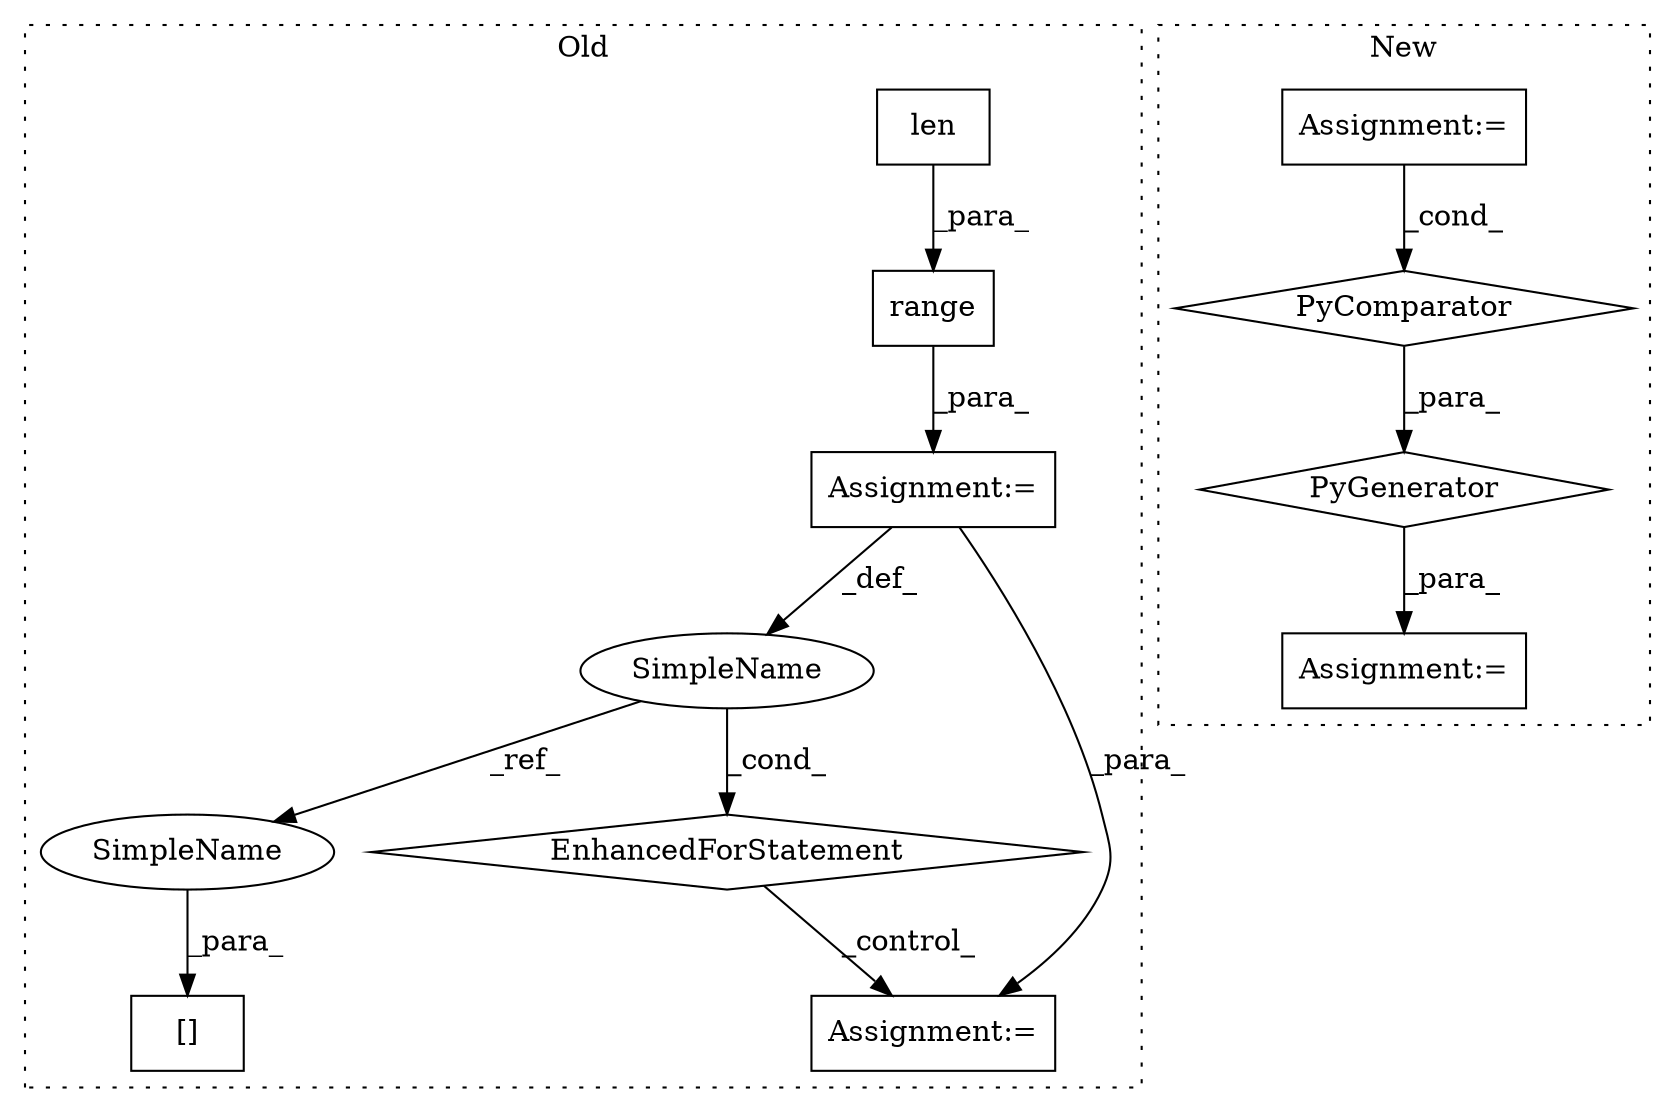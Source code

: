 digraph G {
subgraph cluster0 {
1 [label="range" a="32" s="3890,3914" l="6,1" shape="box"];
4 [label="Assignment:=" a="7" s="3825,3915" l="57,2" shape="box"];
7 [label="EnhancedForStatement" a="70" s="3825,3915" l="57,2" shape="diamond"];
8 [label="[]" a="2" s="3973,3988" l="14,1" shape="box"];
9 [label="SimpleName" a="42" s="3886" l="1" shape="ellipse"];
10 [label="len" a="32" s="3896,3913" l="4,1" shape="box"];
11 [label="Assignment:=" a="7" s="3971" l="2" shape="box"];
12 [label="SimpleName" a="42" s="3987" l="1" shape="ellipse"];
label = "Old";
style="dotted";
}
subgraph cluster1 {
2 [label="PyGenerator" a="107" s="3720" l="91" shape="diamond"];
3 [label="PyComparator" a="113" s="3779" l="26" shape="diamond"];
5 [label="Assignment:=" a="7" s="3779" l="26" shape="box"];
6 [label="Assignment:=" a="7" s="3691" l="12" shape="box"];
label = "New";
style="dotted";
}
1 -> 4 [label="_para_"];
2 -> 6 [label="_para_"];
3 -> 2 [label="_para_"];
4 -> 9 [label="_def_"];
4 -> 11 [label="_para_"];
5 -> 3 [label="_cond_"];
7 -> 11 [label="_control_"];
9 -> 12 [label="_ref_"];
9 -> 7 [label="_cond_"];
10 -> 1 [label="_para_"];
12 -> 8 [label="_para_"];
}